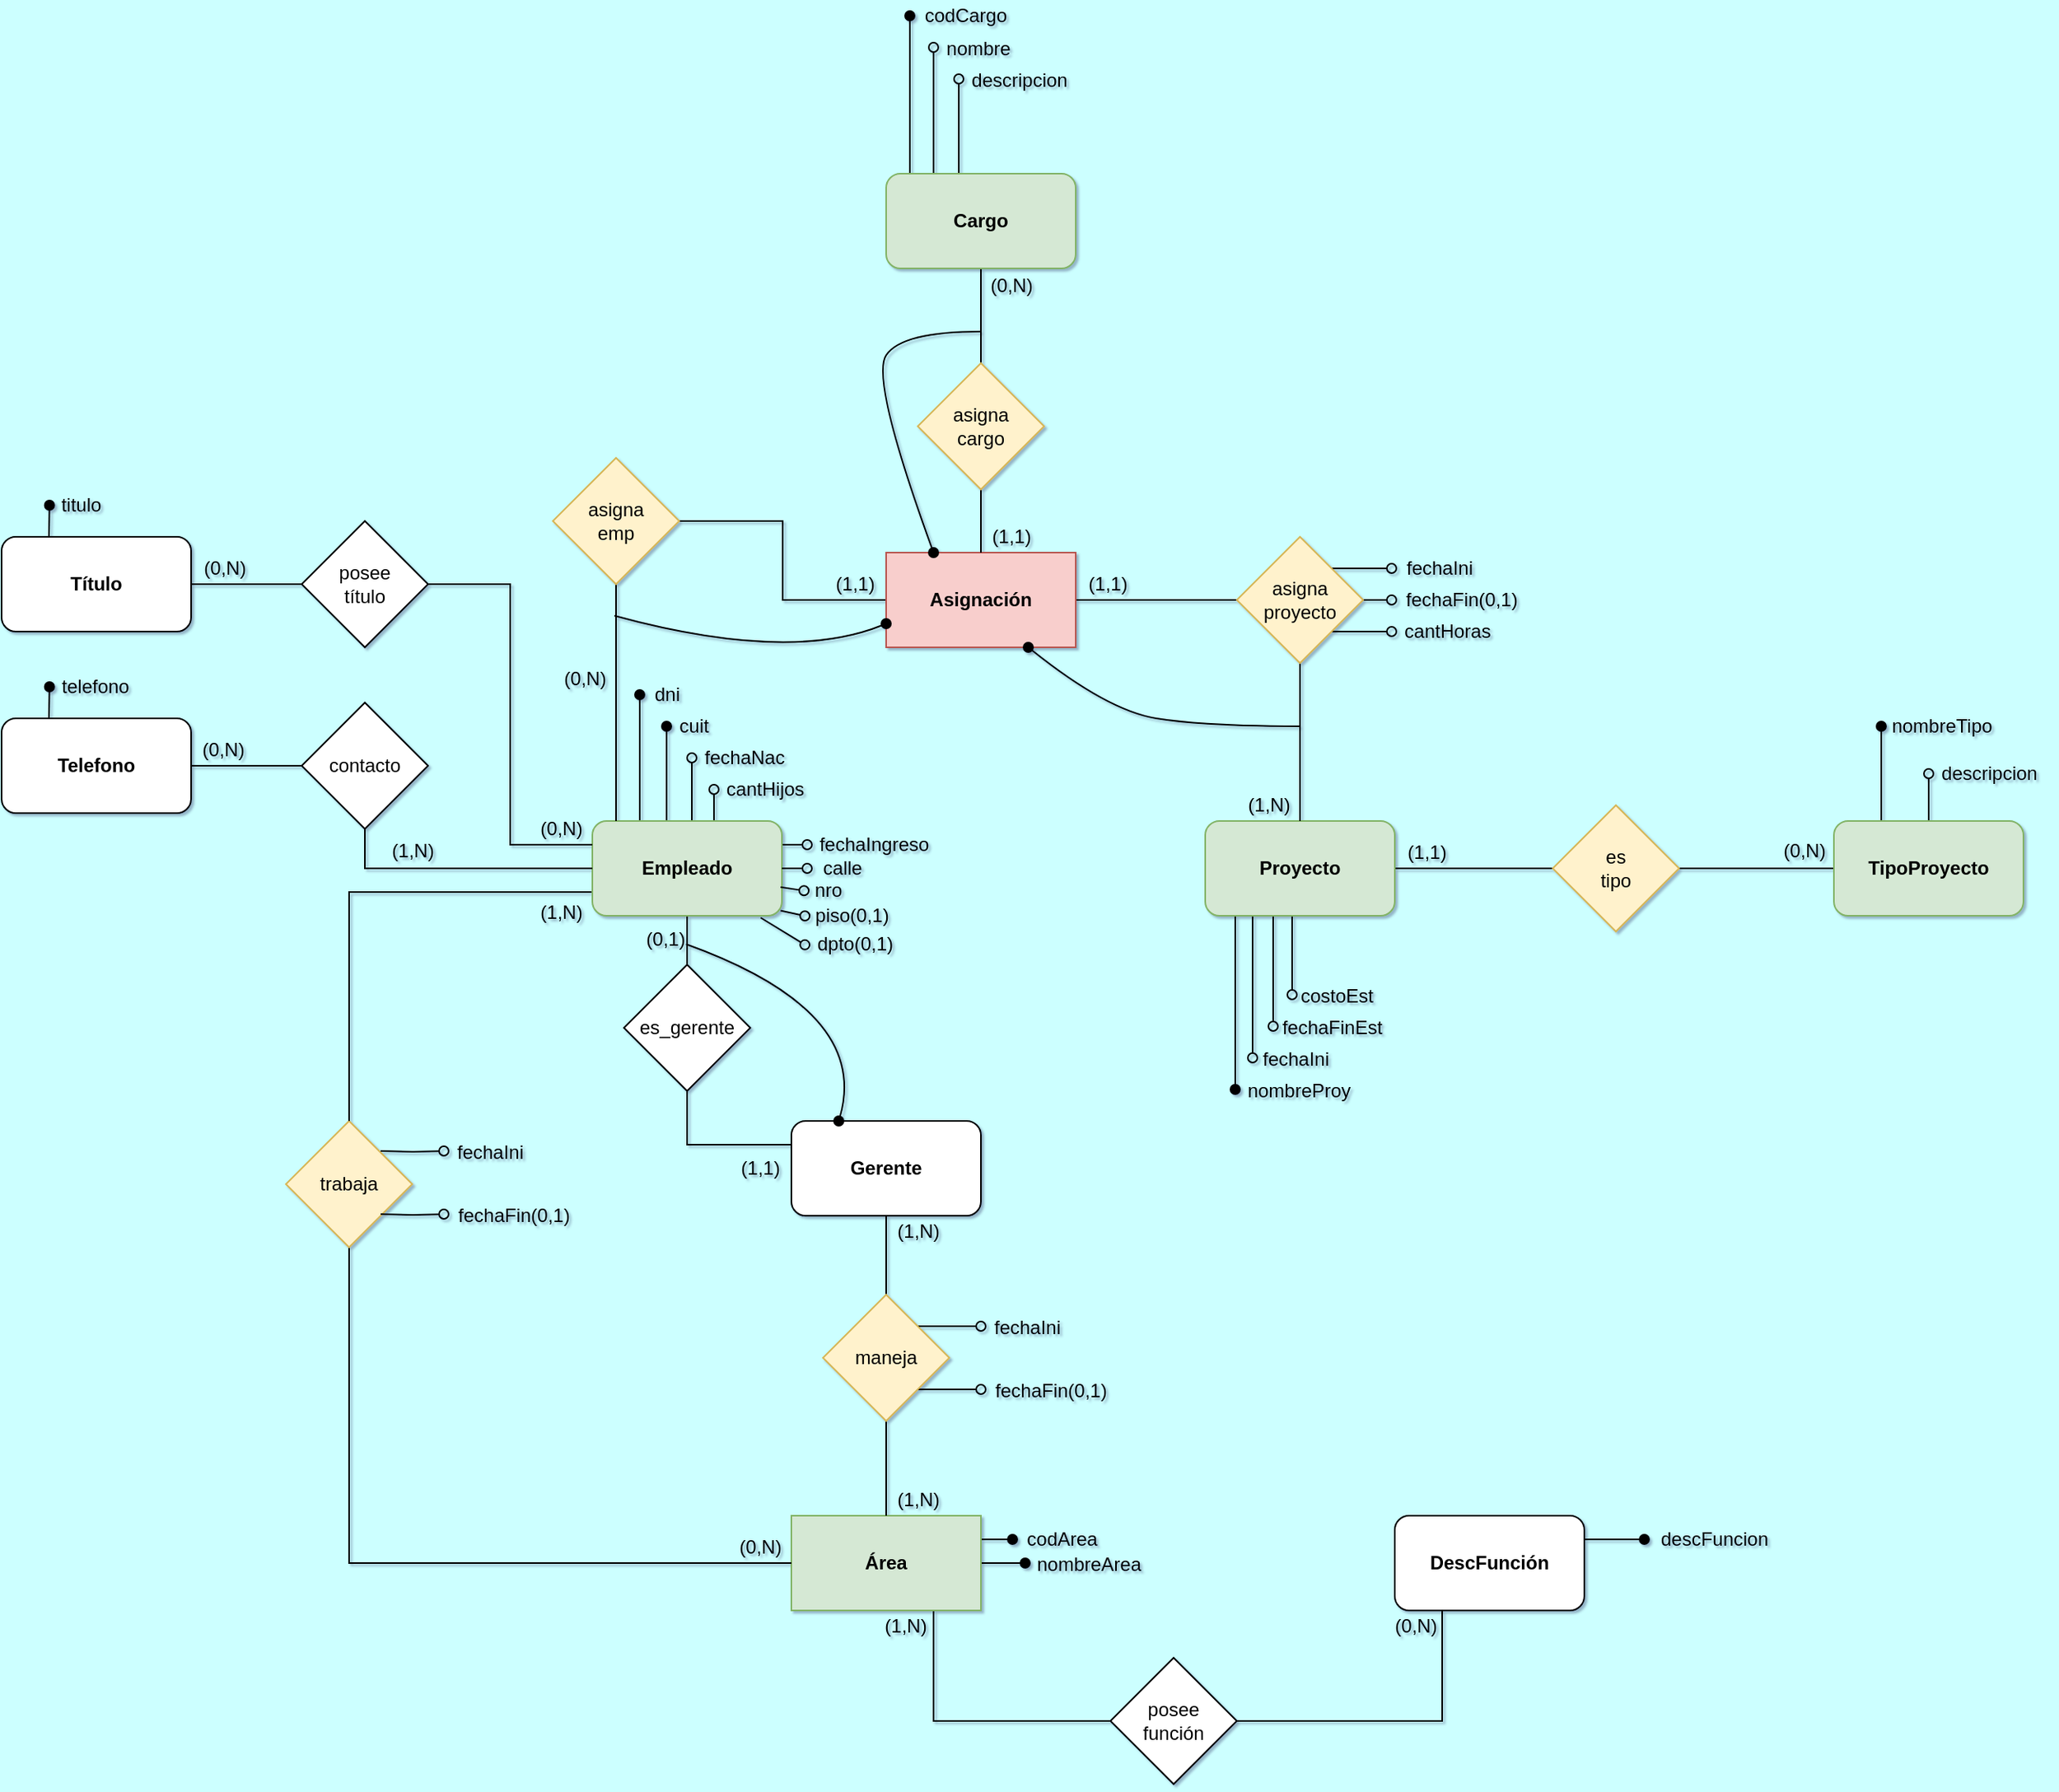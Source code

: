 <mxfile version="17.4.5" type="device"><diagram id="-6SSOYiuw-FHaTA5n7Fb" name="Page-1"><mxGraphModel dx="868" dy="1655" grid="1" gridSize="10" guides="1" tooltips="1" connect="1" arrows="1" fold="1" page="1" pageScale="1" pageWidth="827" pageHeight="1169" background="#CCFFFF" math="0" shadow="1"><root><mxCell id="0"/><mxCell id="1" parent="0"/><mxCell id="VQF8OjMRs5fvYm7zBrOw-76" style="edgeStyle=orthogonalEdgeStyle;rounded=0;orthogonalLoop=1;jettySize=auto;html=1;exitX=1;exitY=0.25;exitDx=0;exitDy=0;endArrow=oval;endFill=1;" parent="1" source="VQF8OjMRs5fvYm7zBrOw-1" edge="1"><mxGeometry relative="1" as="geometry"><mxPoint x="680" y="365" as="targetPoint"/></mxGeometry></mxCell><mxCell id="VQF8OjMRs5fvYm7zBrOw-79" style="edgeStyle=orthogonalEdgeStyle;rounded=0;orthogonalLoop=1;jettySize=auto;html=1;exitX=1;exitY=0.5;exitDx=0;exitDy=0;entryX=0.117;entryY=1.25;entryDx=0;entryDy=0;entryPerimeter=0;endArrow=oval;endFill=1;" parent="1" source="VQF8OjMRs5fvYm7zBrOw-1" target="VQF8OjMRs5fvYm7zBrOw-77" edge="1"><mxGeometry relative="1" as="geometry"/></mxCell><mxCell id="ofoNkF43WW0Yblac3oVZ-6" style="edgeStyle=orthogonalEdgeStyle;rounded=0;orthogonalLoop=1;jettySize=auto;html=1;exitX=0.75;exitY=1;exitDx=0;exitDy=0;entryX=0;entryY=0.5;entryDx=0;entryDy=0;endArrow=none;endFill=0;" parent="1" source="VQF8OjMRs5fvYm7zBrOw-1" target="ofoNkF43WW0Yblac3oVZ-5" edge="1"><mxGeometry relative="1" as="geometry"/></mxCell><mxCell id="VQF8OjMRs5fvYm7zBrOw-1" value="&lt;b&gt;Área&lt;/b&gt;" style="rounded=0;whiteSpace=wrap;html=1;fillColor=#d5e8d4;strokeColor=#82b366;" parent="1" vertex="1"><mxGeometry x="540" y="350" width="120" height="60" as="geometry"/></mxCell><mxCell id="VQF8OjMRs5fvYm7zBrOw-13" style="edgeStyle=orthogonalEdgeStyle;rounded=0;orthogonalLoop=1;jettySize=auto;html=1;exitX=0.5;exitY=1;exitDx=0;exitDy=0;entryX=0;entryY=0.5;entryDx=0;entryDy=0;endArrow=none;endFill=0;" parent="1" source="VQF8OjMRs5fvYm7zBrOw-2" target="VQF8OjMRs5fvYm7zBrOw-1" edge="1"><mxGeometry relative="1" as="geometry"/></mxCell><mxCell id="VQF8OjMRs5fvYm7zBrOw-2" value="trabaja" style="rhombus;whiteSpace=wrap;html=1;fillColor=#fff2cc;strokeColor=#d6b656;" parent="1" vertex="1"><mxGeometry x="220" y="100" width="80" height="80" as="geometry"/></mxCell><mxCell id="VQF8OjMRs5fvYm7zBrOw-12" style="edgeStyle=orthogonalEdgeStyle;rounded=0;orthogonalLoop=1;jettySize=auto;html=1;exitX=0;exitY=0.75;exitDx=0;exitDy=0;entryX=0.5;entryY=0;entryDx=0;entryDy=0;endArrow=none;endFill=0;" parent="1" source="VQF8OjMRs5fvYm7zBrOw-3" target="VQF8OjMRs5fvYm7zBrOw-2" edge="1"><mxGeometry relative="1" as="geometry"/></mxCell><mxCell id="VQF8OjMRs5fvYm7zBrOw-100" style="edgeStyle=none;rounded=0;orthogonalLoop=1;jettySize=auto;html=1;exitX=1;exitY=0.25;exitDx=0;exitDy=0;endArrow=oval;endFill=0;" parent="1" source="VQF8OjMRs5fvYm7zBrOw-3" edge="1"><mxGeometry relative="1" as="geometry"><mxPoint x="550" y="-75" as="targetPoint"/></mxGeometry></mxCell><mxCell id="VQF8OjMRs5fvYm7zBrOw-101" style="edgeStyle=none;rounded=0;orthogonalLoop=1;jettySize=auto;html=1;exitX=0.75;exitY=0;exitDx=0;exitDy=0;endArrow=oval;endFill=0;" parent="1" edge="1"><mxGeometry relative="1" as="geometry"><mxPoint x="491" y="-110" as="targetPoint"/><mxPoint x="491" y="-90" as="sourcePoint"/></mxGeometry></mxCell><mxCell id="VQF8OjMRs5fvYm7zBrOw-102" style="edgeStyle=none;rounded=0;orthogonalLoop=1;jettySize=auto;html=1;exitX=0.75;exitY=0;exitDx=0;exitDy=0;endArrow=oval;endFill=0;" parent="1" edge="1"><mxGeometry relative="1" as="geometry"><mxPoint x="477" y="-130" as="targetPoint"/><mxPoint x="477" y="-90" as="sourcePoint"/></mxGeometry></mxCell><mxCell id="VQF8OjMRs5fvYm7zBrOw-103" style="edgeStyle=none;rounded=0;orthogonalLoop=1;jettySize=auto;html=1;exitX=0.75;exitY=0;exitDx=0;exitDy=0;endArrow=oval;endFill=1;" parent="1" edge="1"><mxGeometry relative="1" as="geometry"><mxPoint x="461" y="-150" as="targetPoint"/><mxPoint x="461" y="-90" as="sourcePoint"/></mxGeometry></mxCell><mxCell id="VQF8OjMRs5fvYm7zBrOw-104" style="edgeStyle=none;rounded=0;orthogonalLoop=1;jettySize=auto;html=1;exitX=0.5;exitY=0;exitDx=0;exitDy=0;endArrow=oval;endFill=1;" parent="1" edge="1"><mxGeometry relative="1" as="geometry"><mxPoint x="444" y="-170" as="targetPoint"/><mxPoint x="444" y="-90" as="sourcePoint"/></mxGeometry></mxCell><mxCell id="mIcAbzguaSjgAvl6uHlA-3" style="edgeStyle=orthogonalEdgeStyle;rounded=0;orthogonalLoop=1;jettySize=auto;html=1;exitX=0.5;exitY=1;exitDx=0;exitDy=0;entryX=0.5;entryY=0;entryDx=0;entryDy=0;endArrow=none;endFill=0;" edge="1" parent="1" source="VQF8OjMRs5fvYm7zBrOw-3" target="mIcAbzguaSjgAvl6uHlA-1"><mxGeometry relative="1" as="geometry"/></mxCell><mxCell id="VQF8OjMRs5fvYm7zBrOw-3" value="Empleado" style="rounded=1;whiteSpace=wrap;html=1;fontStyle=1;fillColor=#d5e8d4;strokeColor=#82b366;" parent="1" vertex="1"><mxGeometry x="414" y="-90" width="120" height="60" as="geometry"/></mxCell><mxCell id="VQF8OjMRs5fvYm7zBrOw-7" style="edgeStyle=orthogonalEdgeStyle;rounded=0;orthogonalLoop=1;jettySize=auto;html=1;exitX=0.5;exitY=1;exitDx=0;exitDy=0;entryX=0.5;entryY=0;entryDx=0;entryDy=0;endArrow=none;endFill=0;" parent="1" source="VQF8OjMRs5fvYm7zBrOw-5" target="VQF8OjMRs5fvYm7zBrOw-6" edge="1"><mxGeometry relative="1" as="geometry"/></mxCell><mxCell id="VQF8OjMRs5fvYm7zBrOw-5" value="Gerente" style="rounded=1;whiteSpace=wrap;html=1;gradientColor=none;fontStyle=1" parent="1" vertex="1"><mxGeometry x="540" y="100" width="120" height="60" as="geometry"/></mxCell><mxCell id="VQF8OjMRs5fvYm7zBrOw-8" style="edgeStyle=orthogonalEdgeStyle;rounded=0;orthogonalLoop=1;jettySize=auto;html=1;exitX=0.5;exitY=1;exitDx=0;exitDy=0;entryX=0.5;entryY=0;entryDx=0;entryDy=0;endArrow=none;endFill=0;" parent="1" source="VQF8OjMRs5fvYm7zBrOw-6" target="VQF8OjMRs5fvYm7zBrOw-1" edge="1"><mxGeometry relative="1" as="geometry"/></mxCell><mxCell id="VQF8OjMRs5fvYm7zBrOw-15" style="edgeStyle=orthogonalEdgeStyle;rounded=0;orthogonalLoop=1;jettySize=auto;html=1;exitX=1;exitY=0;exitDx=0;exitDy=0;endArrow=oval;endFill=0;" parent="1" source="VQF8OjMRs5fvYm7zBrOw-6" edge="1"><mxGeometry relative="1" as="geometry"><mxPoint x="660" y="230" as="targetPoint"/></mxGeometry></mxCell><mxCell id="VQF8OjMRs5fvYm7zBrOw-17" style="edgeStyle=orthogonalEdgeStyle;rounded=0;orthogonalLoop=1;jettySize=auto;html=1;exitX=1;exitY=1;exitDx=0;exitDy=0;endArrow=oval;endFill=0;" parent="1" source="VQF8OjMRs5fvYm7zBrOw-6" edge="1"><mxGeometry relative="1" as="geometry"><mxPoint x="660" y="270" as="targetPoint"/></mxGeometry></mxCell><mxCell id="VQF8OjMRs5fvYm7zBrOw-6" value="maneja" style="rhombus;whiteSpace=wrap;html=1;fillColor=#fff2cc;strokeColor=#d6b656;" parent="1" vertex="1"><mxGeometry x="560" y="210" width="80" height="80" as="geometry"/></mxCell><mxCell id="VQF8OjMRs5fvYm7zBrOw-9" value="(1,N)" style="text;html=1;align=center;verticalAlign=middle;resizable=0;points=[];autosize=1;strokeColor=none;fillColor=none;" parent="1" vertex="1"><mxGeometry x="600" y="330" width="40" height="20" as="geometry"/></mxCell><mxCell id="VQF8OjMRs5fvYm7zBrOw-10" value="(1,N)" style="text;html=1;align=center;verticalAlign=middle;resizable=0;points=[];autosize=1;strokeColor=none;fillColor=none;" parent="1" vertex="1"><mxGeometry x="600" y="160" width="40" height="20" as="geometry"/></mxCell><mxCell id="VQF8OjMRs5fvYm7zBrOw-14" value="(1,N)" style="text;html=1;align=center;verticalAlign=middle;resizable=0;points=[];autosize=1;strokeColor=none;fillColor=none;" parent="1" vertex="1"><mxGeometry x="374" y="-42" width="40" height="20" as="geometry"/></mxCell><mxCell id="VQF8OjMRs5fvYm7zBrOw-16" value="fechaIni" style="text;html=1;align=center;verticalAlign=middle;resizable=0;points=[];autosize=1;strokeColor=none;fillColor=none;" parent="1" vertex="1"><mxGeometry x="659" y="221" width="60" height="20" as="geometry"/></mxCell><mxCell id="VQF8OjMRs5fvYm7zBrOw-18" value="fechaFin(0,1)" style="text;html=1;align=center;verticalAlign=middle;resizable=0;points=[];autosize=1;strokeColor=none;fillColor=none;" parent="1" vertex="1"><mxGeometry x="659" y="261" width="90" height="20" as="geometry"/></mxCell><mxCell id="VQF8OjMRs5fvYm7zBrOw-19" style="edgeStyle=orthogonalEdgeStyle;rounded=0;orthogonalLoop=1;jettySize=auto;html=1;exitX=1;exitY=0;exitDx=0;exitDy=0;endArrow=oval;endFill=0;" parent="1" edge="1"><mxGeometry relative="1" as="geometry"><mxPoint x="320" y="119" as="targetPoint"/><mxPoint x="280" y="119" as="sourcePoint"/></mxGeometry></mxCell><mxCell id="VQF8OjMRs5fvYm7zBrOw-20" style="edgeStyle=orthogonalEdgeStyle;rounded=0;orthogonalLoop=1;jettySize=auto;html=1;exitX=1;exitY=1;exitDx=0;exitDy=0;endArrow=oval;endFill=0;" parent="1" edge="1"><mxGeometry relative="1" as="geometry"><mxPoint x="320" y="159" as="targetPoint"/><mxPoint x="280" y="159" as="sourcePoint"/></mxGeometry></mxCell><mxCell id="VQF8OjMRs5fvYm7zBrOw-21" value="fechaIni" style="text;html=1;align=center;verticalAlign=middle;resizable=0;points=[];autosize=1;strokeColor=none;fillColor=none;" parent="1" vertex="1"><mxGeometry x="319" y="110" width="60" height="20" as="geometry"/></mxCell><mxCell id="VQF8OjMRs5fvYm7zBrOw-22" value="fechaFin(0,1)" style="text;html=1;align=center;verticalAlign=middle;resizable=0;points=[];autosize=1;strokeColor=none;fillColor=none;" parent="1" vertex="1"><mxGeometry x="319" y="150" width="90" height="20" as="geometry"/></mxCell><mxCell id="VQF8OjMRs5fvYm7zBrOw-23" value="(0,N)" style="text;html=1;align=center;verticalAlign=middle;resizable=0;points=[];autosize=1;strokeColor=none;fillColor=none;" parent="1" vertex="1"><mxGeometry x="500" y="360" width="40" height="20" as="geometry"/></mxCell><mxCell id="VQF8OjMRs5fvYm7zBrOw-39" style="edgeStyle=orthogonalEdgeStyle;rounded=0;orthogonalLoop=1;jettySize=auto;html=1;exitX=1;exitY=0.5;exitDx=0;exitDy=0;entryX=0;entryY=0.5;entryDx=0;entryDy=0;endArrow=none;endFill=0;" parent="1" source="VQF8OjMRs5fvYm7zBrOw-24" target="VQF8OjMRs5fvYm7zBrOw-38" edge="1"><mxGeometry relative="1" as="geometry"/></mxCell><mxCell id="VQF8OjMRs5fvYm7zBrOw-40" style="edgeStyle=orthogonalEdgeStyle;rounded=0;orthogonalLoop=1;jettySize=auto;html=1;exitX=0.5;exitY=1;exitDx=0;exitDy=0;entryX=0.5;entryY=0;entryDx=0;entryDy=0;endArrow=none;endFill=0;" parent="1" source="VQF8OjMRs5fvYm7zBrOw-24" edge="1"><mxGeometry relative="1" as="geometry"><mxPoint x="429" y="-90" as="targetPoint"/></mxGeometry></mxCell><mxCell id="VQF8OjMRs5fvYm7zBrOw-24" value="asigna&lt;br&gt;emp" style="rhombus;whiteSpace=wrap;html=1;fillColor=#fff2cc;strokeColor=#d6b656;" parent="1" vertex="1"><mxGeometry x="389" y="-320" width="80" height="80" as="geometry"/></mxCell><mxCell id="VQF8OjMRs5fvYm7zBrOw-30" style="edgeStyle=orthogonalEdgeStyle;rounded=0;orthogonalLoop=1;jettySize=auto;html=1;exitX=1;exitY=0.5;exitDx=0;exitDy=0;entryX=0;entryY=0.5;entryDx=0;entryDy=0;endArrow=none;endFill=0;" parent="1" source="VQF8OjMRs5fvYm7zBrOw-26" target="VQF8OjMRs5fvYm7zBrOw-28" edge="1"><mxGeometry relative="1" as="geometry"/></mxCell><mxCell id="VQF8OjMRs5fvYm7zBrOw-57" style="edgeStyle=orthogonalEdgeStyle;rounded=0;orthogonalLoop=1;jettySize=auto;html=1;exitX=0.25;exitY=1;exitDx=0;exitDy=0;endArrow=oval;endFill=1;" parent="1" edge="1"><mxGeometry relative="1" as="geometry"><mxPoint x="821" y="80" as="targetPoint"/><mxPoint x="821" y="-30" as="sourcePoint"/></mxGeometry></mxCell><mxCell id="VQF8OjMRs5fvYm7zBrOw-59" style="edgeStyle=orthogonalEdgeStyle;rounded=0;orthogonalLoop=1;jettySize=auto;html=1;exitX=0.25;exitY=1;exitDx=0;exitDy=0;endArrow=oval;endFill=0;" parent="1" source="VQF8OjMRs5fvYm7zBrOw-26" edge="1"><mxGeometry relative="1" as="geometry"><mxPoint x="832" y="60" as="targetPoint"/></mxGeometry></mxCell><mxCell id="VQF8OjMRs5fvYm7zBrOw-60" style="edgeStyle=orthogonalEdgeStyle;rounded=0;orthogonalLoop=1;jettySize=auto;html=1;exitX=0.5;exitY=1;exitDx=0;exitDy=0;endArrow=oval;endFill=0;" parent="1" edge="1"><mxGeometry relative="1" as="geometry"><mxPoint x="845" y="40" as="targetPoint"/><mxPoint x="845" y="-30" as="sourcePoint"/></mxGeometry></mxCell><mxCell id="VQF8OjMRs5fvYm7zBrOw-61" style="edgeStyle=orthogonalEdgeStyle;rounded=0;orthogonalLoop=1;jettySize=auto;html=1;exitX=0.5;exitY=1;exitDx=0;exitDy=0;endArrow=oval;endFill=0;" parent="1" edge="1"><mxGeometry relative="1" as="geometry"><mxPoint x="857" y="20" as="targetPoint"/><mxPoint x="857" y="-30" as="sourcePoint"/></mxGeometry></mxCell><mxCell id="VQF8OjMRs5fvYm7zBrOw-26" value="Proyecto" style="rounded=1;whiteSpace=wrap;html=1;fontStyle=1;fillColor=#d5e8d4;strokeColor=#82b366;" parent="1" vertex="1"><mxGeometry x="802" y="-90" width="120" height="60" as="geometry"/></mxCell><mxCell id="VQF8OjMRs5fvYm7zBrOw-31" style="edgeStyle=orthogonalEdgeStyle;rounded=0;orthogonalLoop=1;jettySize=auto;html=1;exitX=1;exitY=0.5;exitDx=0;exitDy=0;entryX=0;entryY=0.5;entryDx=0;entryDy=0;endArrow=none;endFill=0;" parent="1" source="VQF8OjMRs5fvYm7zBrOw-28" target="VQF8OjMRs5fvYm7zBrOw-29" edge="1"><mxGeometry relative="1" as="geometry"/></mxCell><mxCell id="VQF8OjMRs5fvYm7zBrOw-28" value="es&lt;br&gt;tipo" style="rhombus;whiteSpace=wrap;html=1;fillColor=#fff2cc;strokeColor=#d6b656;" parent="1" vertex="1"><mxGeometry x="1022" y="-100" width="80" height="80" as="geometry"/></mxCell><mxCell id="VQF8OjMRs5fvYm7zBrOw-72" style="edgeStyle=orthogonalEdgeStyle;rounded=0;orthogonalLoop=1;jettySize=auto;html=1;exitX=0.25;exitY=0;exitDx=0;exitDy=0;endArrow=oval;endFill=1;" parent="1" source="VQF8OjMRs5fvYm7zBrOw-29" edge="1"><mxGeometry relative="1" as="geometry"><mxPoint x="1230" y="-150" as="targetPoint"/></mxGeometry></mxCell><mxCell id="VQF8OjMRs5fvYm7zBrOw-73" style="edgeStyle=orthogonalEdgeStyle;rounded=0;orthogonalLoop=1;jettySize=auto;html=1;exitX=0.5;exitY=0;exitDx=0;exitDy=0;endArrow=oval;endFill=0;" parent="1" source="VQF8OjMRs5fvYm7zBrOw-29" edge="1"><mxGeometry relative="1" as="geometry"><mxPoint x="1260" y="-120" as="targetPoint"/></mxGeometry></mxCell><mxCell id="VQF8OjMRs5fvYm7zBrOw-29" value="TipoProyecto" style="rounded=1;whiteSpace=wrap;html=1;fontStyle=1;fillColor=#d5e8d4;strokeColor=#82b366;" parent="1" vertex="1"><mxGeometry x="1200" y="-90" width="120" height="60" as="geometry"/></mxCell><mxCell id="VQF8OjMRs5fvYm7zBrOw-32" value="(1,1)" style="text;html=1;align=center;verticalAlign=middle;resizable=0;points=[];autosize=1;strokeColor=none;fillColor=none;" parent="1" vertex="1"><mxGeometry x="922" y="-80" width="40" height="20" as="geometry"/></mxCell><mxCell id="VQF8OjMRs5fvYm7zBrOw-33" value="(0,N)" style="text;html=1;align=center;verticalAlign=middle;resizable=0;points=[];autosize=1;strokeColor=none;fillColor=none;" parent="1" vertex="1"><mxGeometry x="389" y="-190" width="40" height="20" as="geometry"/></mxCell><mxCell id="VQF8OjMRs5fvYm7zBrOw-34" value="(1,N)" style="text;html=1;align=center;verticalAlign=middle;resizable=0;points=[];autosize=1;strokeColor=none;fillColor=none;" parent="1" vertex="1"><mxGeometry x="822" y="-110" width="40" height="20" as="geometry"/></mxCell><mxCell id="VQF8OjMRs5fvYm7zBrOw-35" value="(0,N)" style="text;html=1;align=center;verticalAlign=middle;resizable=0;points=[];autosize=1;strokeColor=none;fillColor=none;" parent="1" vertex="1"><mxGeometry x="1161" y="-81" width="40" height="20" as="geometry"/></mxCell><mxCell id="VQF8OjMRs5fvYm7zBrOw-42" style="edgeStyle=orthogonalEdgeStyle;rounded=0;orthogonalLoop=1;jettySize=auto;html=1;exitX=0.5;exitY=1;exitDx=0;exitDy=0;entryX=0.5;entryY=0;entryDx=0;entryDy=0;endArrow=none;endFill=0;" parent="1" source="VQF8OjMRs5fvYm7zBrOw-37" target="VQF8OjMRs5fvYm7zBrOw-41" edge="1"><mxGeometry relative="1" as="geometry"/></mxCell><mxCell id="VQF8OjMRs5fvYm7zBrOw-51" style="edgeStyle=orthogonalEdgeStyle;rounded=0;orthogonalLoop=1;jettySize=auto;html=1;exitX=0.25;exitY=0;exitDx=0;exitDy=0;endArrow=oval;endFill=1;" parent="1" edge="1"><mxGeometry relative="1" as="geometry"><mxPoint x="615" y="-600" as="targetPoint"/><mxPoint x="615" y="-500" as="sourcePoint"/></mxGeometry></mxCell><mxCell id="VQF8OjMRs5fvYm7zBrOw-53" style="edgeStyle=orthogonalEdgeStyle;rounded=0;orthogonalLoop=1;jettySize=auto;html=1;exitX=0.25;exitY=0;exitDx=0;exitDy=0;endArrow=oval;endFill=0;" parent="1" source="VQF8OjMRs5fvYm7zBrOw-37" edge="1"><mxGeometry relative="1" as="geometry"><mxPoint x="630" y="-580" as="targetPoint"/></mxGeometry></mxCell><mxCell id="VQF8OjMRs5fvYm7zBrOw-55" style="edgeStyle=orthogonalEdgeStyle;rounded=0;orthogonalLoop=1;jettySize=auto;html=1;exitX=0.5;exitY=0;exitDx=0;exitDy=0;endArrow=oval;endFill=0;" parent="1" edge="1"><mxGeometry relative="1" as="geometry"><mxPoint x="646" y="-560" as="targetPoint"/><mxPoint x="646" y="-500" as="sourcePoint"/></mxGeometry></mxCell><mxCell id="VQF8OjMRs5fvYm7zBrOw-37" value="Cargo" style="rounded=1;whiteSpace=wrap;html=1;fontStyle=1;fillColor=#d5e8d4;strokeColor=#82b366;" parent="1" vertex="1"><mxGeometry x="600" y="-500" width="120" height="60" as="geometry"/></mxCell><mxCell id="VQF8OjMRs5fvYm7zBrOw-45" style="edgeStyle=orthogonalEdgeStyle;rounded=0;orthogonalLoop=1;jettySize=auto;html=1;exitX=1;exitY=0.5;exitDx=0;exitDy=0;entryX=0;entryY=0.5;entryDx=0;entryDy=0;endArrow=none;endFill=0;" parent="1" source="VQF8OjMRs5fvYm7zBrOw-38" target="VQF8OjMRs5fvYm7zBrOw-44" edge="1"><mxGeometry relative="1" as="geometry"/></mxCell><mxCell id="VQF8OjMRs5fvYm7zBrOw-38" value="Asignación" style="rounded=0;whiteSpace=wrap;html=1;fillColor=#f8cecc;strokeColor=#b85450;fontStyle=1" parent="1" vertex="1"><mxGeometry x="600" y="-260" width="120" height="60" as="geometry"/></mxCell><mxCell id="VQF8OjMRs5fvYm7zBrOw-43" style="edgeStyle=orthogonalEdgeStyle;rounded=0;orthogonalLoop=1;jettySize=auto;html=1;exitX=0.5;exitY=1;exitDx=0;exitDy=0;entryX=0.5;entryY=0;entryDx=0;entryDy=0;endArrow=none;endFill=0;" parent="1" source="VQF8OjMRs5fvYm7zBrOw-41" target="VQF8OjMRs5fvYm7zBrOw-38" edge="1"><mxGeometry relative="1" as="geometry"/></mxCell><mxCell id="VQF8OjMRs5fvYm7zBrOw-41" value="asigna&lt;br&gt;cargo" style="rhombus;whiteSpace=wrap;html=1;fillColor=#fff2cc;strokeColor=#d6b656;" parent="1" vertex="1"><mxGeometry x="620" y="-380" width="80" height="80" as="geometry"/></mxCell><mxCell id="VQF8OjMRs5fvYm7zBrOw-46" style="edgeStyle=orthogonalEdgeStyle;rounded=0;orthogonalLoop=1;jettySize=auto;html=1;exitX=0.5;exitY=1;exitDx=0;exitDy=0;entryX=0.5;entryY=0;entryDx=0;entryDy=0;endArrow=none;endFill=0;" parent="1" source="VQF8OjMRs5fvYm7zBrOw-44" target="VQF8OjMRs5fvYm7zBrOw-26" edge="1"><mxGeometry relative="1" as="geometry"/></mxCell><mxCell id="VQF8OjMRs5fvYm7zBrOw-66" style="edgeStyle=orthogonalEdgeStyle;rounded=0;orthogonalLoop=1;jettySize=auto;html=1;exitX=1;exitY=0;exitDx=0;exitDy=0;endArrow=oval;endFill=0;" parent="1" source="VQF8OjMRs5fvYm7zBrOw-44" edge="1"><mxGeometry relative="1" as="geometry"><mxPoint x="920" y="-250" as="targetPoint"/></mxGeometry></mxCell><mxCell id="VQF8OjMRs5fvYm7zBrOw-67" style="edgeStyle=orthogonalEdgeStyle;rounded=0;orthogonalLoop=1;jettySize=auto;html=1;exitX=1;exitY=1;exitDx=0;exitDy=0;endArrow=oval;endFill=0;" parent="1" source="VQF8OjMRs5fvYm7zBrOw-44" edge="1"><mxGeometry relative="1" as="geometry"><mxPoint x="920" y="-210" as="targetPoint"/></mxGeometry></mxCell><mxCell id="VQF8OjMRs5fvYm7zBrOw-68" style="edgeStyle=orthogonalEdgeStyle;rounded=0;orthogonalLoop=1;jettySize=auto;html=1;exitX=1;exitY=0.5;exitDx=0;exitDy=0;endArrow=oval;endFill=0;" parent="1" source="VQF8OjMRs5fvYm7zBrOw-44" edge="1"><mxGeometry relative="1" as="geometry"><mxPoint x="920" y="-230" as="targetPoint"/></mxGeometry></mxCell><mxCell id="VQF8OjMRs5fvYm7zBrOw-44" value="asigna&lt;br&gt;proyecto" style="rhombus;whiteSpace=wrap;html=1;fillColor=#fff2cc;strokeColor=#d6b656;" parent="1" vertex="1"><mxGeometry x="822" y="-270" width="80" height="80" as="geometry"/></mxCell><mxCell id="VQF8OjMRs5fvYm7zBrOw-47" value="(1,1)" style="text;html=1;align=center;verticalAlign=middle;resizable=0;points=[];autosize=1;strokeColor=none;fillColor=none;" parent="1" vertex="1"><mxGeometry x="720" y="-250" width="40" height="20" as="geometry"/></mxCell><mxCell id="VQF8OjMRs5fvYm7zBrOw-48" value="(1,1)" style="text;html=1;align=center;verticalAlign=middle;resizable=0;points=[];autosize=1;strokeColor=none;fillColor=none;" parent="1" vertex="1"><mxGeometry x="560" y="-250" width="40" height="20" as="geometry"/></mxCell><mxCell id="VQF8OjMRs5fvYm7zBrOw-49" value="(1,1)" style="text;html=1;align=center;verticalAlign=middle;resizable=0;points=[];autosize=1;strokeColor=none;fillColor=none;" parent="1" vertex="1"><mxGeometry x="659" y="-280" width="40" height="20" as="geometry"/></mxCell><mxCell id="VQF8OjMRs5fvYm7zBrOw-50" value="(0,N)" style="text;html=1;align=center;verticalAlign=middle;resizable=0;points=[];autosize=1;strokeColor=none;fillColor=none;" parent="1" vertex="1"><mxGeometry x="659" y="-439" width="40" height="20" as="geometry"/></mxCell><mxCell id="VQF8OjMRs5fvYm7zBrOw-52" value="codCargo" style="text;html=1;align=center;verticalAlign=middle;resizable=0;points=[];autosize=1;strokeColor=none;fillColor=none;" parent="1" vertex="1"><mxGeometry x="615" y="-610" width="70" height="20" as="geometry"/></mxCell><mxCell id="VQF8OjMRs5fvYm7zBrOw-54" value="nombre" style="text;html=1;align=center;verticalAlign=middle;resizable=0;points=[];autosize=1;strokeColor=none;fillColor=none;" parent="1" vertex="1"><mxGeometry x="628" y="-589" width="60" height="20" as="geometry"/></mxCell><mxCell id="VQF8OjMRs5fvYm7zBrOw-56" value="descripcion" style="text;html=1;align=center;verticalAlign=middle;resizable=0;points=[];autosize=1;strokeColor=none;fillColor=none;" parent="1" vertex="1"><mxGeometry x="644" y="-569" width="80" height="20" as="geometry"/></mxCell><mxCell id="VQF8OjMRs5fvYm7zBrOw-58" value="nombreProy" style="text;html=1;align=center;verticalAlign=middle;resizable=0;points=[];autosize=1;strokeColor=none;fillColor=none;" parent="1" vertex="1"><mxGeometry x="821" y="71" width="80" height="20" as="geometry"/></mxCell><mxCell id="VQF8OjMRs5fvYm7zBrOw-62" value="fechaIni" style="text;html=1;align=center;verticalAlign=middle;resizable=0;points=[];autosize=1;strokeColor=none;fillColor=none;" parent="1" vertex="1"><mxGeometry x="829" y="51" width="60" height="20" as="geometry"/></mxCell><mxCell id="VQF8OjMRs5fvYm7zBrOw-64" value="fechaFinEst" style="text;html=1;align=center;verticalAlign=middle;resizable=0;points=[];autosize=1;strokeColor=none;fillColor=none;" parent="1" vertex="1"><mxGeometry x="842" y="31" width="80" height="20" as="geometry"/></mxCell><mxCell id="VQF8OjMRs5fvYm7zBrOw-65" value="costoEst" style="text;html=1;align=center;verticalAlign=middle;resizable=0;points=[];autosize=1;strokeColor=none;fillColor=none;" parent="1" vertex="1"><mxGeometry x="855" y="11" width="60" height="20" as="geometry"/></mxCell><mxCell id="VQF8OjMRs5fvYm7zBrOw-69" value="fechaIni" style="text;html=1;align=center;verticalAlign=middle;resizable=0;points=[];autosize=1;strokeColor=none;fillColor=none;" parent="1" vertex="1"><mxGeometry x="920" y="-260" width="60" height="20" as="geometry"/></mxCell><mxCell id="VQF8OjMRs5fvYm7zBrOw-70" value="fechaFin(0,1)" style="text;html=1;align=center;verticalAlign=middle;resizable=0;points=[];autosize=1;strokeColor=none;fillColor=none;" parent="1" vertex="1"><mxGeometry x="919" y="-240" width="90" height="20" as="geometry"/></mxCell><mxCell id="VQF8OjMRs5fvYm7zBrOw-71" value="cantHoras" style="text;html=1;align=center;verticalAlign=middle;resizable=0;points=[];autosize=1;strokeColor=none;fillColor=none;" parent="1" vertex="1"><mxGeometry x="920" y="-220" width="70" height="20" as="geometry"/></mxCell><mxCell id="VQF8OjMRs5fvYm7zBrOw-74" value="descripcion" style="text;html=1;align=center;verticalAlign=middle;resizable=0;points=[];autosize=1;strokeColor=none;fillColor=none;" parent="1" vertex="1"><mxGeometry x="1258" y="-130" width="80" height="20" as="geometry"/></mxCell><mxCell id="VQF8OjMRs5fvYm7zBrOw-75" value="nombreTipo" style="text;html=1;align=center;verticalAlign=middle;resizable=0;points=[];autosize=1;strokeColor=none;fillColor=none;" parent="1" vertex="1"><mxGeometry x="1228" y="-160" width="80" height="20" as="geometry"/></mxCell><mxCell id="VQF8OjMRs5fvYm7zBrOw-77" value="codArea" style="text;html=1;align=center;verticalAlign=middle;resizable=0;points=[];autosize=1;strokeColor=none;fillColor=none;" parent="1" vertex="1"><mxGeometry x="681" y="355" width="60" height="20" as="geometry"/></mxCell><mxCell id="VQF8OjMRs5fvYm7zBrOw-80" value="nombreArea" style="text;html=1;align=center;verticalAlign=middle;resizable=0;points=[];autosize=1;strokeColor=none;fillColor=none;" parent="1" vertex="1"><mxGeometry x="688" y="371" width="80" height="20" as="geometry"/></mxCell><mxCell id="VQF8OjMRs5fvYm7zBrOw-83" value="" style="curved=1;endArrow=oval;html=1;rounded=0;entryX=0.75;entryY=1;entryDx=0;entryDy=0;endFill=1;" parent="1" target="VQF8OjMRs5fvYm7zBrOw-38" edge="1"><mxGeometry width="50" height="50" relative="1" as="geometry"><mxPoint x="862" y="-150" as="sourcePoint"/><mxPoint x="722" y="-215" as="targetPoint"/><Array as="points"><mxPoint x="802" y="-150"/><mxPoint x="740" y="-160"/></Array></mxGeometry></mxCell><mxCell id="VQF8OjMRs5fvYm7zBrOw-85" value="" style="curved=1;endArrow=oval;html=1;rounded=0;entryX=0.25;entryY=0;entryDx=0;entryDy=0;endFill=1;" parent="1" target="VQF8OjMRs5fvYm7zBrOw-38" edge="1"><mxGeometry width="50" height="50" relative="1" as="geometry"><mxPoint x="660" y="-400" as="sourcePoint"/><mxPoint x="480" y="-400" as="targetPoint"/><Array as="points"><mxPoint x="610" y="-400"/><mxPoint x="590" y="-370"/></Array></mxGeometry></mxCell><mxCell id="VQF8OjMRs5fvYm7zBrOw-86" value="" style="curved=1;endArrow=oval;html=1;rounded=0;entryX=0;entryY=0.75;entryDx=0;entryDy=0;endFill=1;" parent="1" target="VQF8OjMRs5fvYm7zBrOw-38" edge="1"><mxGeometry width="50" height="50" relative="1" as="geometry"><mxPoint x="428" y="-220" as="sourcePoint"/><mxPoint x="585" y="-225" as="targetPoint"/><Array as="points"><mxPoint x="538" y="-190"/></Array></mxGeometry></mxCell><mxCell id="VQF8OjMRs5fvYm7zBrOw-89" style="edgeStyle=none;rounded=0;orthogonalLoop=1;jettySize=auto;html=1;exitX=1;exitY=0.5;exitDx=0;exitDy=0;endArrow=oval;endFill=0;" parent="1" source="VQF8OjMRs5fvYm7zBrOw-3" edge="1"><mxGeometry relative="1" as="geometry"><mxPoint x="550" y="-60" as="targetPoint"/><mxPoint x="661.0" y="-15" as="sourcePoint"/></mxGeometry></mxCell><mxCell id="VQF8OjMRs5fvYm7zBrOw-90" style="edgeStyle=none;rounded=0;orthogonalLoop=1;jettySize=auto;html=1;exitX=0.993;exitY=0.698;exitDx=0;exitDy=0;endArrow=oval;endFill=0;exitPerimeter=0;entryX=-0.1;entryY=1.207;entryDx=0;entryDy=0;entryPerimeter=0;" parent="1" source="VQF8OjMRs5fvYm7zBrOw-3" edge="1" target="VQF8OjMRs5fvYm7zBrOw-93"><mxGeometry relative="1" as="geometry"><mxPoint x="680" y="-20" as="targetPoint"/><mxPoint x="661.0" y="-15" as="sourcePoint"/></mxGeometry></mxCell><mxCell id="VQF8OjMRs5fvYm7zBrOw-91" style="edgeStyle=none;rounded=0;orthogonalLoop=1;jettySize=auto;html=1;exitX=0.993;exitY=0.945;exitDx=0;exitDy=0;endArrow=oval;endFill=0;exitPerimeter=0;entryX=0.019;entryY=1.307;entryDx=0;entryDy=0;entryPerimeter=0;" parent="1" source="VQF8OjMRs5fvYm7zBrOw-3" edge="1" target="VQF8OjMRs5fvYm7zBrOw-94"><mxGeometry relative="1" as="geometry"><mxPoint x="680" as="targetPoint"/><mxPoint x="661.0" y="-15" as="sourcePoint"/></mxGeometry></mxCell><mxCell id="VQF8OjMRs5fvYm7zBrOw-92" style="edgeStyle=none;rounded=0;orthogonalLoop=1;jettySize=auto;html=1;exitX=0.888;exitY=1.021;exitDx=0;exitDy=0;endArrow=oval;endFill=0;exitPerimeter=0;entryX=-0.024;entryY=0.521;entryDx=0;entryDy=0;entryPerimeter=0;" parent="1" source="VQF8OjMRs5fvYm7zBrOw-3" edge="1" target="VQF8OjMRs5fvYm7zBrOw-96"><mxGeometry relative="1" as="geometry"><mxPoint x="540" y="-10" as="targetPoint"/><mxPoint x="661.0" y="-15" as="sourcePoint"/></mxGeometry></mxCell><mxCell id="VQF8OjMRs5fvYm7zBrOw-93" value="calle" style="text;html=1;align=center;verticalAlign=middle;resizable=0;points=[];autosize=1;strokeColor=none;fillColor=none;" parent="1" vertex="1"><mxGeometry x="552" y="-70" width="40" height="20" as="geometry"/></mxCell><mxCell id="VQF8OjMRs5fvYm7zBrOw-94" value="nro" style="text;html=1;align=center;verticalAlign=middle;resizable=0;points=[];autosize=1;strokeColor=none;fillColor=none;" parent="1" vertex="1"><mxGeometry x="548" y="-56" width="30" height="20" as="geometry"/></mxCell><mxCell id="VQF8OjMRs5fvYm7zBrOw-95" value="piso(0,1)" style="text;html=1;align=center;verticalAlign=middle;resizable=0;points=[];autosize=1;strokeColor=none;fillColor=none;" parent="1" vertex="1"><mxGeometry x="548" y="-40" width="60" height="20" as="geometry"/></mxCell><mxCell id="VQF8OjMRs5fvYm7zBrOw-96" value="dpto(0,1)" style="text;html=1;align=center;verticalAlign=middle;resizable=0;points=[];autosize=1;strokeColor=none;fillColor=none;" parent="1" vertex="1"><mxGeometry x="550" y="-22" width="60" height="20" as="geometry"/></mxCell><mxCell id="VQF8OjMRs5fvYm7zBrOw-105" value="dni" style="text;html=1;align=center;verticalAlign=middle;resizable=0;points=[];autosize=1;strokeColor=none;fillColor=none;" parent="1" vertex="1"><mxGeometry x="446" y="-180" width="30" height="20" as="geometry"/></mxCell><mxCell id="VQF8OjMRs5fvYm7zBrOw-106" value="cuit" style="text;html=1;align=center;verticalAlign=middle;resizable=0;points=[];autosize=1;strokeColor=none;fillColor=none;" parent="1" vertex="1"><mxGeometry x="463" y="-160" width="30" height="20" as="geometry"/></mxCell><mxCell id="VQF8OjMRs5fvYm7zBrOw-107" value="fechaNac" style="text;html=1;align=center;verticalAlign=middle;resizable=0;points=[];autosize=1;strokeColor=none;fillColor=none;" parent="1" vertex="1"><mxGeometry x="475" y="-140" width="70" height="20" as="geometry"/></mxCell><mxCell id="VQF8OjMRs5fvYm7zBrOw-108" value="cantHijos" style="text;html=1;align=center;verticalAlign=middle;resizable=0;points=[];autosize=1;strokeColor=none;fillColor=none;" parent="1" vertex="1"><mxGeometry x="493" y="-120" width="60" height="20" as="geometry"/></mxCell><mxCell id="VQF8OjMRs5fvYm7zBrOw-109" value="fechaIngreso" style="text;html=1;align=center;verticalAlign=middle;resizable=0;points=[];autosize=1;strokeColor=none;fillColor=none;" parent="1" vertex="1"><mxGeometry x="552" y="-85" width="80" height="20" as="geometry"/></mxCell><mxCell id="ofoNkF43WW0Yblac3oVZ-3" style="edgeStyle=orthogonalEdgeStyle;rounded=0;orthogonalLoop=1;jettySize=auto;html=1;exitX=1;exitY=0.25;exitDx=0;exitDy=0;endArrow=oval;endFill=1;" parent="1" source="ofoNkF43WW0Yblac3oVZ-1" edge="1"><mxGeometry relative="1" as="geometry"><mxPoint x="1080" y="365" as="targetPoint"/></mxGeometry></mxCell><mxCell id="ofoNkF43WW0Yblac3oVZ-1" value="DescFunción" style="rounded=1;whiteSpace=wrap;html=1;gradientColor=none;fontStyle=1" parent="1" vertex="1"><mxGeometry x="922" y="350" width="120" height="60" as="geometry"/></mxCell><mxCell id="ofoNkF43WW0Yblac3oVZ-4" value="descFuncion" style="text;html=1;align=center;verticalAlign=middle;resizable=0;points=[];autosize=1;strokeColor=none;fillColor=none;" parent="1" vertex="1"><mxGeometry x="1084" y="355" width="80" height="20" as="geometry"/></mxCell><mxCell id="ofoNkF43WW0Yblac3oVZ-7" style="edgeStyle=orthogonalEdgeStyle;rounded=0;orthogonalLoop=1;jettySize=auto;html=1;exitX=1;exitY=0.5;exitDx=0;exitDy=0;entryX=0.25;entryY=1;entryDx=0;entryDy=0;endArrow=none;endFill=0;" parent="1" source="ofoNkF43WW0Yblac3oVZ-5" target="ofoNkF43WW0Yblac3oVZ-1" edge="1"><mxGeometry relative="1" as="geometry"/></mxCell><mxCell id="ofoNkF43WW0Yblac3oVZ-5" value="posee&lt;br&gt;función" style="rhombus;whiteSpace=wrap;html=1;" parent="1" vertex="1"><mxGeometry x="742" y="440" width="80" height="80" as="geometry"/></mxCell><mxCell id="ofoNkF43WW0Yblac3oVZ-8" value="(1,N)" style="text;html=1;align=center;verticalAlign=middle;resizable=0;points=[];autosize=1;strokeColor=none;fillColor=none;" parent="1" vertex="1"><mxGeometry x="592" y="410" width="40" height="20" as="geometry"/></mxCell><mxCell id="ofoNkF43WW0Yblac3oVZ-9" value="(0,N)" style="text;html=1;align=center;verticalAlign=middle;resizable=0;points=[];autosize=1;strokeColor=none;fillColor=none;" parent="1" vertex="1"><mxGeometry x="915" y="410" width="40" height="20" as="geometry"/></mxCell><mxCell id="mIcAbzguaSjgAvl6uHlA-2" style="edgeStyle=orthogonalEdgeStyle;rounded=0;orthogonalLoop=1;jettySize=auto;html=1;exitX=0.5;exitY=1;exitDx=0;exitDy=0;entryX=0;entryY=0.25;entryDx=0;entryDy=0;endArrow=none;endFill=0;" edge="1" parent="1" source="mIcAbzguaSjgAvl6uHlA-1" target="VQF8OjMRs5fvYm7zBrOw-5"><mxGeometry relative="1" as="geometry"/></mxCell><mxCell id="mIcAbzguaSjgAvl6uHlA-1" value="es_gerente" style="rhombus;whiteSpace=wrap;html=1;" vertex="1" parent="1"><mxGeometry x="434" y="1" width="80" height="80" as="geometry"/></mxCell><mxCell id="mIcAbzguaSjgAvl6uHlA-4" value="(0,1)" style="text;html=1;align=center;verticalAlign=middle;resizable=0;points=[];autosize=1;strokeColor=none;fillColor=none;" vertex="1" parent="1"><mxGeometry x="440" y="-25" width="40" height="20" as="geometry"/></mxCell><mxCell id="mIcAbzguaSjgAvl6uHlA-5" value="(1,1)" style="text;html=1;align=center;verticalAlign=middle;resizable=0;points=[];autosize=1;strokeColor=none;fillColor=none;" vertex="1" parent="1"><mxGeometry x="500" y="120" width="40" height="20" as="geometry"/></mxCell><mxCell id="mIcAbzguaSjgAvl6uHlA-7" value="" style="curved=1;endArrow=oval;html=1;rounded=0;entryX=0.25;entryY=0;entryDx=0;entryDy=0;endFill=1;" edge="1" parent="1" target="VQF8OjMRs5fvYm7zBrOw-5"><mxGeometry width="50" height="50" relative="1" as="geometry"><mxPoint x="473.333" y="-12" as="sourcePoint"/><mxPoint x="846" y="153" as="targetPoint"/><Array as="points"><mxPoint x="590" y="30"/></Array></mxGeometry></mxCell><mxCell id="mIcAbzguaSjgAvl6uHlA-9" style="edgeStyle=orthogonalEdgeStyle;rounded=0;orthogonalLoop=1;jettySize=auto;html=1;exitX=0.25;exitY=0;exitDx=0;exitDy=0;endArrow=oval;endFill=1;" edge="1" parent="1" source="mIcAbzguaSjgAvl6uHlA-8"><mxGeometry relative="1" as="geometry"><mxPoint x="70.333" y="-290" as="targetPoint"/></mxGeometry></mxCell><mxCell id="mIcAbzguaSjgAvl6uHlA-8" value="Título" style="rounded=1;whiteSpace=wrap;html=1;gradientColor=none;fontStyle=1" vertex="1" parent="1"><mxGeometry x="40" y="-270" width="120" height="60" as="geometry"/></mxCell><mxCell id="mIcAbzguaSjgAvl6uHlA-10" value="titulo" style="text;html=1;align=center;verticalAlign=middle;resizable=0;points=[];autosize=1;strokeColor=none;fillColor=none;" vertex="1" parent="1"><mxGeometry x="70" y="-300" width="40" height="20" as="geometry"/></mxCell><mxCell id="mIcAbzguaSjgAvl6uHlA-11" style="edgeStyle=orthogonalEdgeStyle;rounded=0;orthogonalLoop=1;jettySize=auto;html=1;exitX=0.25;exitY=0;exitDx=0;exitDy=0;endArrow=oval;endFill=1;" edge="1" parent="1" source="mIcAbzguaSjgAvl6uHlA-12"><mxGeometry relative="1" as="geometry"><mxPoint x="70.333" y="-175" as="targetPoint"/></mxGeometry></mxCell><mxCell id="mIcAbzguaSjgAvl6uHlA-12" value="Telefono" style="rounded=1;whiteSpace=wrap;html=1;gradientColor=none;fontStyle=1" vertex="1" parent="1"><mxGeometry x="40" y="-155" width="120" height="60" as="geometry"/></mxCell><mxCell id="mIcAbzguaSjgAvl6uHlA-13" value="telefono" style="text;html=1;align=center;verticalAlign=middle;resizable=0;points=[];autosize=1;strokeColor=none;fillColor=none;" vertex="1" parent="1"><mxGeometry x="69" y="-185" width="60" height="20" as="geometry"/></mxCell><mxCell id="mIcAbzguaSjgAvl6uHlA-15" style="edgeStyle=orthogonalEdgeStyle;rounded=0;orthogonalLoop=1;jettySize=auto;html=1;exitX=0.5;exitY=1;exitDx=0;exitDy=0;entryX=0;entryY=0.5;entryDx=0;entryDy=0;endArrow=none;endFill=0;" edge="1" parent="1" source="mIcAbzguaSjgAvl6uHlA-14" target="VQF8OjMRs5fvYm7zBrOw-3"><mxGeometry relative="1" as="geometry"/></mxCell><mxCell id="mIcAbzguaSjgAvl6uHlA-16" style="edgeStyle=orthogonalEdgeStyle;rounded=0;orthogonalLoop=1;jettySize=auto;html=1;exitX=0;exitY=0.5;exitDx=0;exitDy=0;entryX=1;entryY=0.5;entryDx=0;entryDy=0;endArrow=none;endFill=0;" edge="1" parent="1" source="mIcAbzguaSjgAvl6uHlA-14" target="mIcAbzguaSjgAvl6uHlA-12"><mxGeometry relative="1" as="geometry"/></mxCell><mxCell id="mIcAbzguaSjgAvl6uHlA-14" value="contacto" style="rhombus;whiteSpace=wrap;html=1;" vertex="1" parent="1"><mxGeometry x="230" y="-165" width="80" height="80" as="geometry"/></mxCell><mxCell id="mIcAbzguaSjgAvl6uHlA-17" value="(1,N)" style="text;html=1;align=center;verticalAlign=middle;resizable=0;points=[];autosize=1;strokeColor=none;fillColor=none;" vertex="1" parent="1"><mxGeometry x="280" y="-81" width="40" height="20" as="geometry"/></mxCell><mxCell id="mIcAbzguaSjgAvl6uHlA-18" value="(0,N)" style="text;html=1;align=center;verticalAlign=middle;resizable=0;points=[];autosize=1;strokeColor=none;fillColor=none;" vertex="1" parent="1"><mxGeometry x="160" y="-145" width="40" height="20" as="geometry"/></mxCell><mxCell id="mIcAbzguaSjgAvl6uHlA-21" style="edgeStyle=orthogonalEdgeStyle;rounded=0;orthogonalLoop=1;jettySize=auto;html=1;exitX=0;exitY=0.5;exitDx=0;exitDy=0;entryX=1;entryY=0.5;entryDx=0;entryDy=0;endArrow=none;endFill=0;" edge="1" parent="1" source="mIcAbzguaSjgAvl6uHlA-20" target="mIcAbzguaSjgAvl6uHlA-8"><mxGeometry relative="1" as="geometry"/></mxCell><mxCell id="mIcAbzguaSjgAvl6uHlA-22" style="edgeStyle=orthogonalEdgeStyle;rounded=0;orthogonalLoop=1;jettySize=auto;html=1;exitX=1;exitY=0.5;exitDx=0;exitDy=0;endArrow=none;endFill=0;entryX=0;entryY=0.25;entryDx=0;entryDy=0;" edge="1" parent="1" source="mIcAbzguaSjgAvl6uHlA-20" target="VQF8OjMRs5fvYm7zBrOw-3"><mxGeometry relative="1" as="geometry"><mxPoint x="340" y="-180" as="targetPoint"/></mxGeometry></mxCell><mxCell id="mIcAbzguaSjgAvl6uHlA-20" value="posee&lt;br&gt;título" style="rhombus;whiteSpace=wrap;html=1;" vertex="1" parent="1"><mxGeometry x="230" y="-280" width="80" height="80" as="geometry"/></mxCell><mxCell id="mIcAbzguaSjgAvl6uHlA-23" value="(0,N)" style="text;html=1;align=center;verticalAlign=middle;resizable=0;points=[];autosize=1;strokeColor=none;fillColor=none;" vertex="1" parent="1"><mxGeometry x="161" y="-260" width="40" height="20" as="geometry"/></mxCell><mxCell id="mIcAbzguaSjgAvl6uHlA-24" value="(0,N)" style="text;html=1;align=center;verticalAlign=middle;resizable=0;points=[];autosize=1;strokeColor=none;fillColor=none;" vertex="1" parent="1"><mxGeometry x="374" y="-95" width="40" height="20" as="geometry"/></mxCell></root></mxGraphModel></diagram></mxfile>